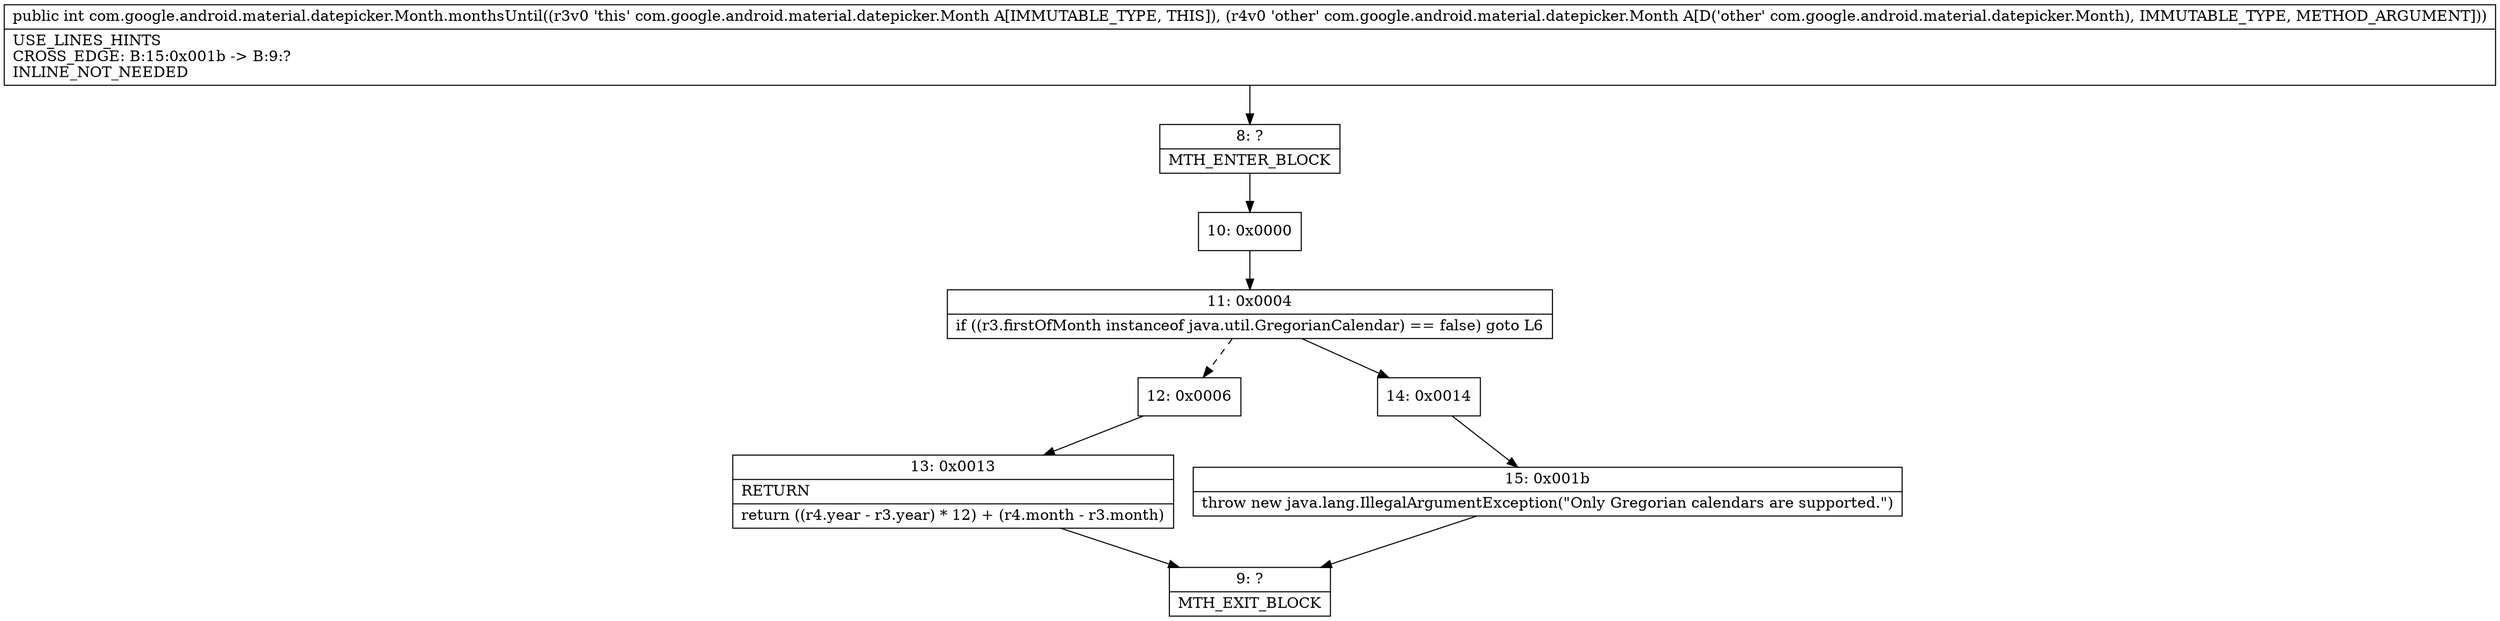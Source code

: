 digraph "CFG forcom.google.android.material.datepicker.Month.monthsUntil(Lcom\/google\/android\/material\/datepicker\/Month;)I" {
Node_8 [shape=record,label="{8\:\ ?|MTH_ENTER_BLOCK\l}"];
Node_10 [shape=record,label="{10\:\ 0x0000}"];
Node_11 [shape=record,label="{11\:\ 0x0004|if ((r3.firstOfMonth instanceof java.util.GregorianCalendar) == false) goto L6\l}"];
Node_12 [shape=record,label="{12\:\ 0x0006}"];
Node_13 [shape=record,label="{13\:\ 0x0013|RETURN\l|return ((r4.year \- r3.year) * 12) + (r4.month \- r3.month)\l}"];
Node_9 [shape=record,label="{9\:\ ?|MTH_EXIT_BLOCK\l}"];
Node_14 [shape=record,label="{14\:\ 0x0014}"];
Node_15 [shape=record,label="{15\:\ 0x001b|throw new java.lang.IllegalArgumentException(\"Only Gregorian calendars are supported.\")\l}"];
MethodNode[shape=record,label="{public int com.google.android.material.datepicker.Month.monthsUntil((r3v0 'this' com.google.android.material.datepicker.Month A[IMMUTABLE_TYPE, THIS]), (r4v0 'other' com.google.android.material.datepicker.Month A[D('other' com.google.android.material.datepicker.Month), IMMUTABLE_TYPE, METHOD_ARGUMENT]))  | USE_LINES_HINTS\lCROSS_EDGE: B:15:0x001b \-\> B:9:?\lINLINE_NOT_NEEDED\l}"];
MethodNode -> Node_8;Node_8 -> Node_10;
Node_10 -> Node_11;
Node_11 -> Node_12[style=dashed];
Node_11 -> Node_14;
Node_12 -> Node_13;
Node_13 -> Node_9;
Node_14 -> Node_15;
Node_15 -> Node_9;
}


